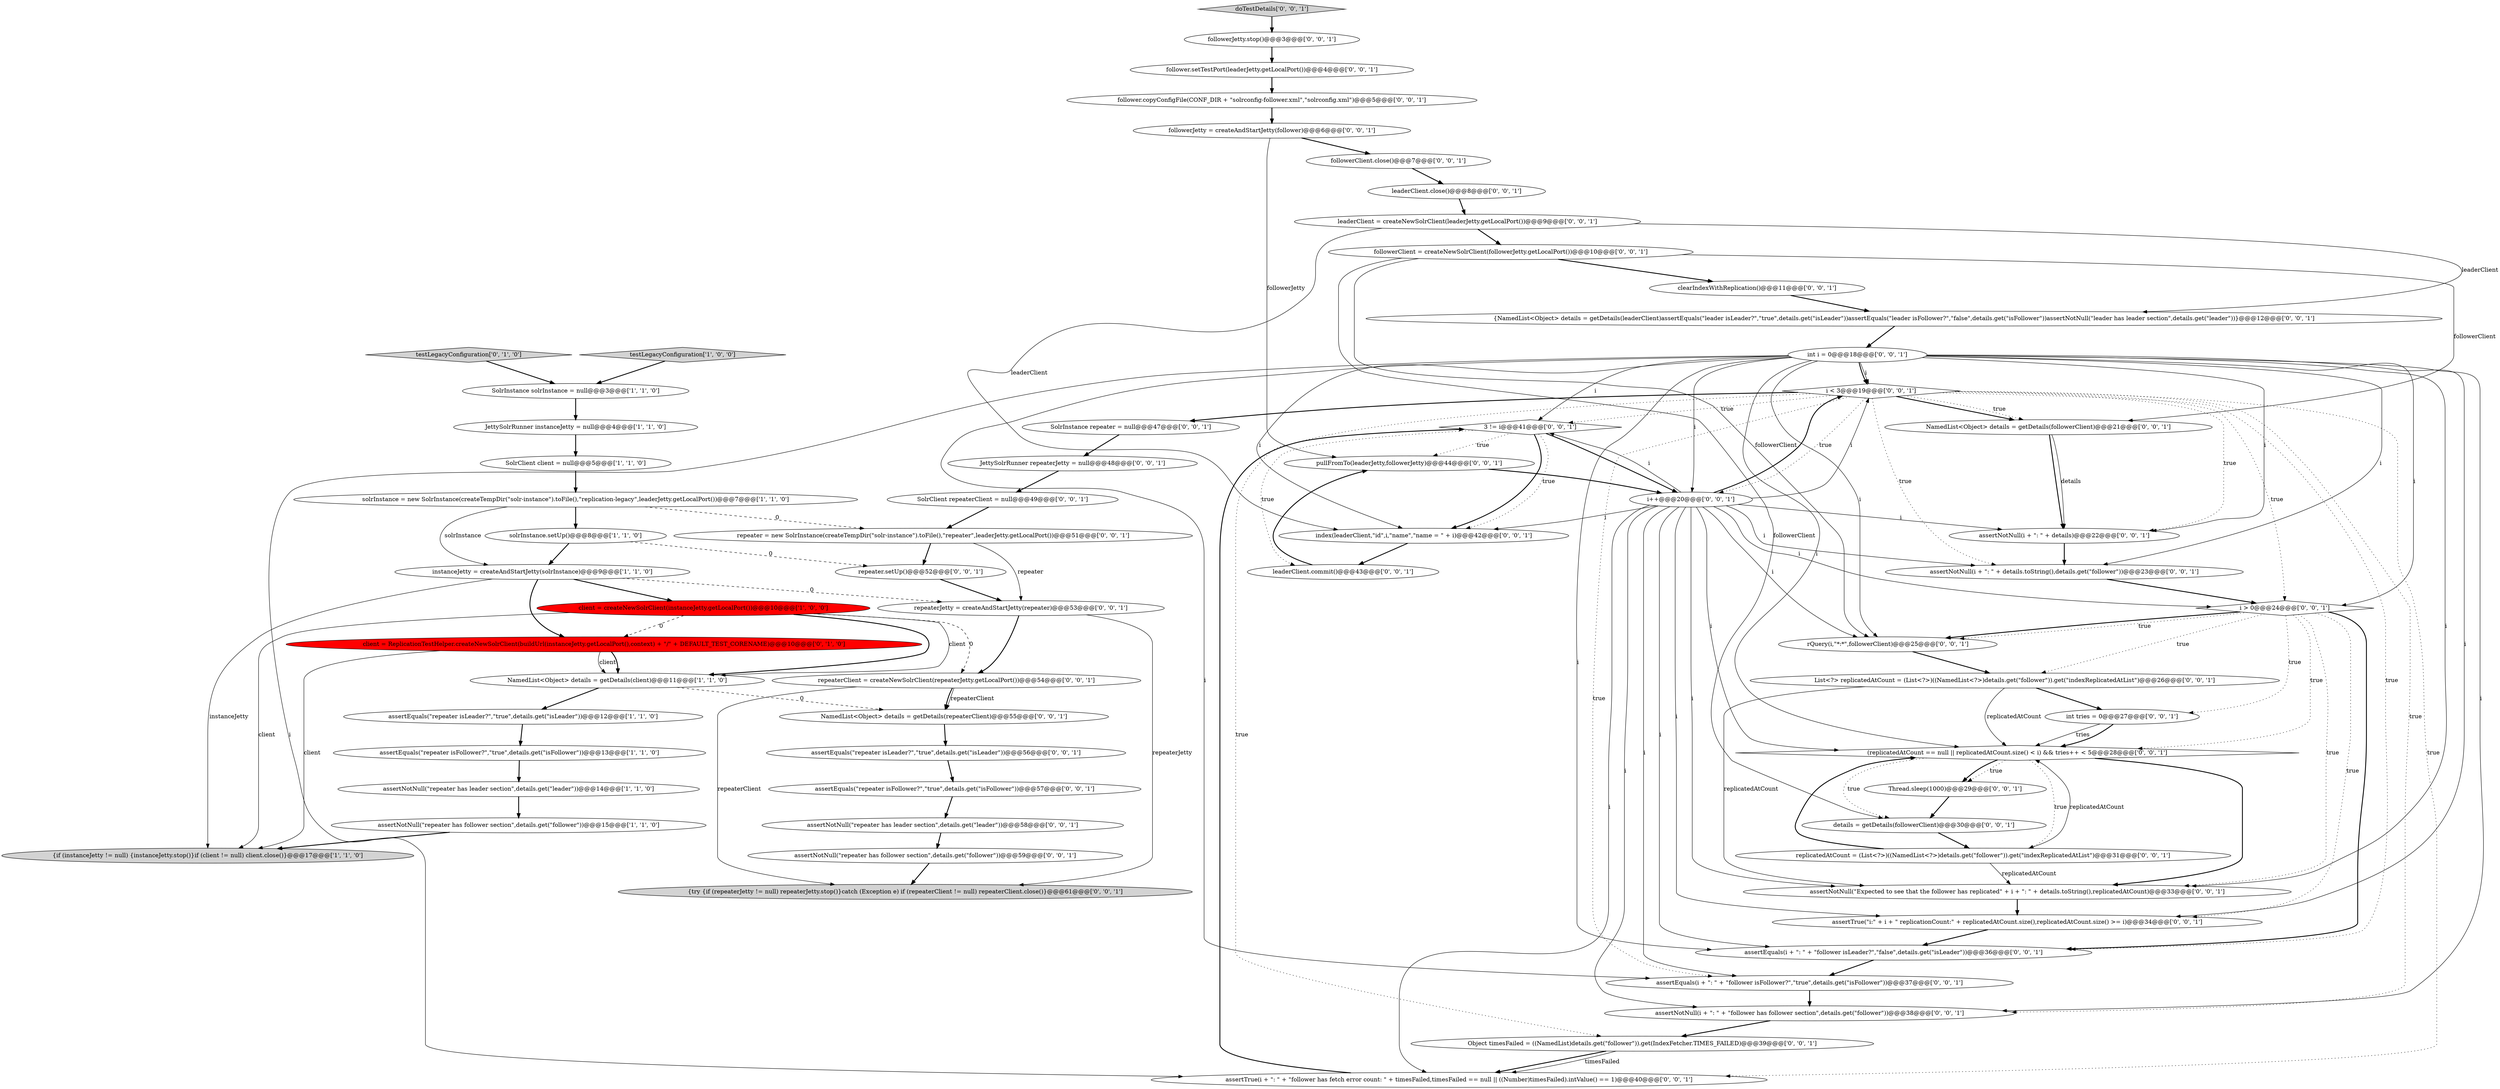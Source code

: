 digraph {
63 [style = filled, label = "NamedList<Object> details = getDetails(repeaterClient)@@@55@@@['0', '0', '1']", fillcolor = white, shape = ellipse image = "AAA0AAABBB3BBB"];
36 [style = filled, label = "replicatedAtCount = (List<?>)((NamedList<?>)details.get(\"follower\")).get(\"indexReplicatedAtList\")@@@31@@@['0', '0', '1']", fillcolor = white, shape = ellipse image = "AAA0AAABBB3BBB"];
57 [style = filled, label = "doTestDetails['0', '0', '1']", fillcolor = lightgray, shape = diamond image = "AAA0AAABBB3BBB"];
13 [style = filled, label = "SolrInstance solrInstance = null@@@3@@@['1', '1', '0']", fillcolor = white, shape = ellipse image = "AAA0AAABBB1BBB"];
22 [style = filled, label = "follower.setTestPort(leaderJetty.getLocalPort())@@@4@@@['0', '0', '1']", fillcolor = white, shape = ellipse image = "AAA0AAABBB3BBB"];
11 [style = filled, label = "testLegacyConfiguration['1', '0', '0']", fillcolor = lightgray, shape = diamond image = "AAA0AAABBB1BBB"];
44 [style = filled, label = "pullFromTo(leaderJetty,followerJetty)@@@44@@@['0', '0', '1']", fillcolor = white, shape = ellipse image = "AAA0AAABBB3BBB"];
8 [style = filled, label = "SolrClient client = null@@@5@@@['1', '1', '0']", fillcolor = white, shape = ellipse image = "AAA0AAABBB1BBB"];
24 [style = filled, label = "followerClient = createNewSolrClient(followerJetty.getLocalPort())@@@10@@@['0', '0', '1']", fillcolor = white, shape = ellipse image = "AAA0AAABBB3BBB"];
12 [style = filled, label = "assertEquals(\"repeater isLeader?\",\"true\",details.get(\"isLeader\"))@@@12@@@['1', '1', '0']", fillcolor = white, shape = ellipse image = "AAA0AAABBB1BBB"];
40 [style = filled, label = "leaderClient.close()@@@8@@@['0', '0', '1']", fillcolor = white, shape = ellipse image = "AAA0AAABBB3BBB"];
15 [style = filled, label = "client = ReplicationTestHelper.createNewSolrClient(buildUrl(instanceJetty.getLocalPort(),context) + \"/\" + DEFAULT_TEST_CORENAME)@@@10@@@['0', '1', '0']", fillcolor = red, shape = ellipse image = "AAA1AAABBB2BBB"];
49 [style = filled, label = "SolrClient repeaterClient = null@@@49@@@['0', '0', '1']", fillcolor = white, shape = ellipse image = "AAA0AAABBB3BBB"];
5 [style = filled, label = "instanceJetty = createAndStartJetty(solrInstance)@@@9@@@['1', '1', '0']", fillcolor = white, shape = ellipse image = "AAA0AAABBB1BBB"];
54 [style = filled, label = "3 != i@@@41@@@['0', '0', '1']", fillcolor = white, shape = diamond image = "AAA0AAABBB3BBB"];
48 [style = filled, label = "followerJetty = createAndStartJetty(follower)@@@6@@@['0', '0', '1']", fillcolor = white, shape = ellipse image = "AAA0AAABBB3BBB"];
3 [style = filled, label = "solrInstance.setUp()@@@8@@@['1', '1', '0']", fillcolor = white, shape = ellipse image = "AAA0AAABBB1BBB"];
14 [style = filled, label = "testLegacyConfiguration['0', '1', '0']", fillcolor = lightgray, shape = diamond image = "AAA0AAABBB2BBB"];
28 [style = filled, label = "leaderClient = createNewSolrClient(leaderJetty.getLocalPort())@@@9@@@['0', '0', '1']", fillcolor = white, shape = ellipse image = "AAA0AAABBB3BBB"];
37 [style = filled, label = "followerJetty.stop()@@@3@@@['0', '0', '1']", fillcolor = white, shape = ellipse image = "AAA0AAABBB3BBB"];
9 [style = filled, label = "assertNotNull(\"repeater has follower section\",details.get(\"follower\"))@@@15@@@['1', '1', '0']", fillcolor = white, shape = ellipse image = "AAA0AAABBB1BBB"];
35 [style = filled, label = "i++@@@20@@@['0', '0', '1']", fillcolor = white, shape = ellipse image = "AAA0AAABBB3BBB"];
20 [style = filled, label = "assertEquals(\"repeater isLeader?\",\"true\",details.get(\"isLeader\"))@@@56@@@['0', '0', '1']", fillcolor = white, shape = ellipse image = "AAA0AAABBB3BBB"];
27 [style = filled, label = "Object timesFailed = ((NamedList)details.get(\"follower\")).get(IndexFetcher.TIMES_FAILED)@@@39@@@['0', '0', '1']", fillcolor = white, shape = ellipse image = "AAA0AAABBB3BBB"];
53 [style = filled, label = "assertNotNull(i + \": \" + details.toString(),details.get(\"follower\"))@@@23@@@['0', '0', '1']", fillcolor = white, shape = ellipse image = "AAA0AAABBB3BBB"];
16 [style = filled, label = "assertNotNull(\"repeater has leader section\",details.get(\"leader\"))@@@58@@@['0', '0', '1']", fillcolor = white, shape = ellipse image = "AAA0AAABBB3BBB"];
19 [style = filled, label = "{NamedList<Object> details = getDetails(leaderClient)assertEquals(\"leader isLeader?\",\"true\",details.get(\"isLeader\"))assertEquals(\"leader isFollower?\",\"false\",details.get(\"isFollower\"))assertNotNull(\"leader has leader section\",details.get(\"leader\"))}@@@12@@@['0', '0', '1']", fillcolor = white, shape = ellipse image = "AAA0AAABBB3BBB"];
32 [style = filled, label = "details = getDetails(followerClient)@@@30@@@['0', '0', '1']", fillcolor = white, shape = ellipse image = "AAA0AAABBB3BBB"];
7 [style = filled, label = "{if (instanceJetty != null) {instanceJetty.stop()}if (client != null) client.close()}@@@17@@@['1', '1', '0']", fillcolor = lightgray, shape = ellipse image = "AAA0AAABBB1BBB"];
61 [style = filled, label = "(replicatedAtCount == null || replicatedAtCount.size() < i) && tries++ < 5@@@28@@@['0', '0', '1']", fillcolor = white, shape = diamond image = "AAA0AAABBB3BBB"];
62 [style = filled, label = "assertNotNull(\"Expected to see that the follower has replicated\" + i + \": \" + details.toString(),replicatedAtCount)@@@33@@@['0', '0', '1']", fillcolor = white, shape = ellipse image = "AAA0AAABBB3BBB"];
33 [style = filled, label = "assertEquals(i + \": \" + \"follower isFollower?\",\"true\",details.get(\"isFollower\"))@@@37@@@['0', '0', '1']", fillcolor = white, shape = ellipse image = "AAA0AAABBB3BBB"];
52 [style = filled, label = "i < 3@@@19@@@['0', '0', '1']", fillcolor = white, shape = diamond image = "AAA0AAABBB3BBB"];
17 [style = filled, label = "assertNotNull(i + \": \" + details)@@@22@@@['0', '0', '1']", fillcolor = white, shape = ellipse image = "AAA0AAABBB3BBB"];
47 [style = filled, label = "assertTrue(i + \": \" + \"follower has fetch error count: \" + timesFailed,timesFailed == null || ((Number)timesFailed).intValue() == 1)@@@40@@@['0', '0', '1']", fillcolor = white, shape = ellipse image = "AAA0AAABBB3BBB"];
26 [style = filled, label = "NamedList<Object> details = getDetails(followerClient)@@@21@@@['0', '0', '1']", fillcolor = white, shape = ellipse image = "AAA0AAABBB3BBB"];
34 [style = filled, label = "leaderClient.commit()@@@43@@@['0', '0', '1']", fillcolor = white, shape = ellipse image = "AAA0AAABBB3BBB"];
43 [style = filled, label = "assertNotNull(i + \": \" + \"follower has follower section\",details.get(\"follower\"))@@@38@@@['0', '0', '1']", fillcolor = white, shape = ellipse image = "AAA0AAABBB3BBB"];
56 [style = filled, label = "assertNotNull(\"repeater has follower section\",details.get(\"follower\"))@@@59@@@['0', '0', '1']", fillcolor = white, shape = ellipse image = "AAA0AAABBB3BBB"];
21 [style = filled, label = "assertTrue(\"i:\" + i + \" replicationCount:\" + replicatedAtCount.size(),replicatedAtCount.size() >= i)@@@34@@@['0', '0', '1']", fillcolor = white, shape = ellipse image = "AAA0AAABBB3BBB"];
55 [style = filled, label = "repeater = new SolrInstance(createTempDir(\"solr-instance\").toFile(),\"repeater\",leaderJetty.getLocalPort())@@@51@@@['0', '0', '1']", fillcolor = white, shape = ellipse image = "AAA0AAABBB3BBB"];
42 [style = filled, label = "{try {if (repeaterJetty != null) repeaterJetty.stop()}catch (Exception e) if (repeaterClient != null) repeaterClient.close()}@@@61@@@['0', '0', '1']", fillcolor = lightgray, shape = ellipse image = "AAA0AAABBB3BBB"];
29 [style = filled, label = "repeater.setUp()@@@52@@@['0', '0', '1']", fillcolor = white, shape = ellipse image = "AAA0AAABBB3BBB"];
45 [style = filled, label = "follower.copyConfigFile(CONF_DIR + \"solrconfig-follower.xml\",\"solrconfig.xml\")@@@5@@@['0', '0', '1']", fillcolor = white, shape = ellipse image = "AAA0AAABBB3BBB"];
4 [style = filled, label = "JettySolrRunner instanceJetty = null@@@4@@@['1', '1', '0']", fillcolor = white, shape = ellipse image = "AAA0AAABBB1BBB"];
25 [style = filled, label = "int i = 0@@@18@@@['0', '0', '1']", fillcolor = white, shape = ellipse image = "AAA0AAABBB3BBB"];
30 [style = filled, label = "index(leaderClient,\"id\",i,\"name\",\"name = \" + i)@@@42@@@['0', '0', '1']", fillcolor = white, shape = ellipse image = "AAA0AAABBB3BBB"];
23 [style = filled, label = "followerClient.close()@@@7@@@['0', '0', '1']", fillcolor = white, shape = ellipse image = "AAA0AAABBB3BBB"];
31 [style = filled, label = "List<?> replicatedAtCount = (List<?>)((NamedList<?>)details.get(\"follower\")).get(\"indexReplicatedAtList\")@@@26@@@['0', '0', '1']", fillcolor = white, shape = ellipse image = "AAA0AAABBB3BBB"];
41 [style = filled, label = "SolrInstance repeater = null@@@47@@@['0', '0', '1']", fillcolor = white, shape = ellipse image = "AAA0AAABBB3BBB"];
51 [style = filled, label = "assertEquals(i + \": \" + \"follower isLeader?\",\"false\",details.get(\"isLeader\"))@@@36@@@['0', '0', '1']", fillcolor = white, shape = ellipse image = "AAA0AAABBB3BBB"];
38 [style = filled, label = "int tries = 0@@@27@@@['0', '0', '1']", fillcolor = white, shape = ellipse image = "AAA0AAABBB3BBB"];
58 [style = filled, label = "i > 0@@@24@@@['0', '0', '1']", fillcolor = white, shape = diamond image = "AAA0AAABBB3BBB"];
39 [style = filled, label = "repeaterJetty = createAndStartJetty(repeater)@@@53@@@['0', '0', '1']", fillcolor = white, shape = ellipse image = "AAA0AAABBB3BBB"];
64 [style = filled, label = "JettySolrRunner repeaterJetty = null@@@48@@@['0', '0', '1']", fillcolor = white, shape = ellipse image = "AAA0AAABBB3BBB"];
10 [style = filled, label = "assertEquals(\"repeater isFollower?\",\"true\",details.get(\"isFollower\"))@@@13@@@['1', '1', '0']", fillcolor = white, shape = ellipse image = "AAA0AAABBB1BBB"];
6 [style = filled, label = "NamedList<Object> details = getDetails(client)@@@11@@@['1', '1', '0']", fillcolor = white, shape = ellipse image = "AAA0AAABBB1BBB"];
60 [style = filled, label = "Thread.sleep(1000)@@@29@@@['0', '0', '1']", fillcolor = white, shape = ellipse image = "AAA0AAABBB3BBB"];
18 [style = filled, label = "assertEquals(\"repeater isFollower?\",\"true\",details.get(\"isFollower\"))@@@57@@@['0', '0', '1']", fillcolor = white, shape = ellipse image = "AAA0AAABBB3BBB"];
46 [style = filled, label = "clearIndexWithReplication()@@@11@@@['0', '0', '1']", fillcolor = white, shape = ellipse image = "AAA0AAABBB3BBB"];
1 [style = filled, label = "solrInstance = new SolrInstance(createTempDir(\"solr-instance\").toFile(),\"replication-legacy\",leaderJetty.getLocalPort())@@@7@@@['1', '1', '0']", fillcolor = white, shape = ellipse image = "AAA0AAABBB1BBB"];
2 [style = filled, label = "client = createNewSolrClient(instanceJetty.getLocalPort())@@@10@@@['1', '0', '0']", fillcolor = red, shape = ellipse image = "AAA1AAABBB1BBB"];
50 [style = filled, label = "rQuery(i,\"*:*\",followerClient)@@@25@@@['0', '0', '1']", fillcolor = white, shape = ellipse image = "AAA0AAABBB3BBB"];
59 [style = filled, label = "repeaterClient = createNewSolrClient(repeaterJetty.getLocalPort())@@@54@@@['0', '0', '1']", fillcolor = white, shape = ellipse image = "AAA0AAABBB3BBB"];
0 [style = filled, label = "assertNotNull(\"repeater has leader section\",details.get(\"leader\"))@@@14@@@['1', '1', '0']", fillcolor = white, shape = ellipse image = "AAA0AAABBB1BBB"];
58->50 [style = bold, label=""];
1->55 [style = dashed, label="0"];
28->30 [style = solid, label="leaderClient"];
21->51 [style = bold, label=""];
25->52 [style = bold, label=""];
25->43 [style = solid, label="i"];
2->6 [style = solid, label="client"];
2->6 [style = bold, label=""];
39->59 [style = bold, label=""];
26->17 [style = solid, label="details"];
44->35 [style = bold, label=""];
35->51 [style = solid, label="i"];
60->32 [style = bold, label=""];
53->58 [style = bold, label=""];
5->15 [style = bold, label=""];
63->20 [style = bold, label=""];
61->36 [style = dotted, label="true"];
35->52 [style = solid, label="i"];
59->63 [style = solid, label="repeaterClient"];
52->51 [style = dotted, label="true"];
58->62 [style = dotted, label="true"];
31->62 [style = solid, label="replicatedAtCount"];
9->7 [style = bold, label=""];
45->48 [style = bold, label=""];
52->17 [style = dotted, label="true"];
49->55 [style = bold, label=""];
15->6 [style = solid, label="client"];
8->1 [style = bold, label=""];
17->53 [style = bold, label=""];
3->5 [style = bold, label=""];
12->10 [style = bold, label=""];
58->38 [style = dotted, label="true"];
41->64 [style = bold, label=""];
25->52 [style = solid, label="i"];
11->13 [style = bold, label=""];
35->33 [style = solid, label="i"];
4->8 [style = bold, label=""];
25->51 [style = solid, label="i"];
15->7 [style = solid, label="client"];
24->46 [style = bold, label=""];
35->30 [style = solid, label="i"];
26->17 [style = bold, label=""];
55->29 [style = bold, label=""];
29->39 [style = bold, label=""];
16->56 [style = bold, label=""];
25->35 [style = solid, label="i"];
35->21 [style = solid, label="i"];
58->21 [style = dotted, label="true"];
61->60 [style = dotted, label="true"];
5->39 [style = dashed, label="0"];
30->34 [style = bold, label=""];
19->25 [style = bold, label=""];
35->52 [style = bold, label=""];
2->15 [style = dashed, label="0"];
20->18 [style = bold, label=""];
47->54 [style = bold, label=""];
58->51 [style = bold, label=""];
50->31 [style = bold, label=""];
24->32 [style = solid, label="followerClient"];
43->27 [style = bold, label=""];
10->0 [style = bold, label=""];
59->63 [style = bold, label=""];
28->24 [style = bold, label=""];
32->36 [style = bold, label=""];
2->59 [style = dashed, label="0"];
46->19 [style = bold, label=""];
6->63 [style = dashed, label="0"];
27->47 [style = bold, label=""];
25->58 [style = solid, label="i"];
54->34 [style = dotted, label="true"];
25->54 [style = solid, label="i"];
52->26 [style = bold, label=""];
25->21 [style = solid, label="i"];
54->35 [style = bold, label=""];
57->37 [style = bold, label=""];
25->53 [style = solid, label="i"];
35->58 [style = solid, label="i"];
22->45 [style = bold, label=""];
54->44 [style = dotted, label="true"];
35->53 [style = solid, label="i"];
52->41 [style = bold, label=""];
1->3 [style = bold, label=""];
35->62 [style = solid, label="i"];
31->38 [style = bold, label=""];
25->47 [style = solid, label="i"];
25->62 [style = solid, label="i"];
52->53 [style = dotted, label="true"];
27->47 [style = solid, label="timesFailed"];
58->31 [style = dotted, label="true"];
37->22 [style = bold, label=""];
48->23 [style = bold, label=""];
25->30 [style = solid, label="i"];
38->61 [style = solid, label="tries"];
35->54 [style = solid, label="i"];
33->43 [style = bold, label=""];
34->44 [style = bold, label=""];
25->33 [style = solid, label="i"];
25->50 [style = solid, label="i"];
14->13 [style = bold, label=""];
5->7 [style = solid, label="instanceJetty"];
28->19 [style = solid, label="leaderClient"];
35->50 [style = solid, label="i"];
55->39 [style = solid, label="repeater"];
52->47 [style = dotted, label="true"];
52->54 [style = dotted, label="true"];
58->61 [style = dotted, label="true"];
61->62 [style = bold, label=""];
35->43 [style = solid, label="i"];
18->16 [style = bold, label=""];
6->12 [style = bold, label=""];
3->29 [style = dashed, label="0"];
48->44 [style = solid, label="followerJetty"];
0->9 [style = bold, label=""];
61->60 [style = bold, label=""];
25->61 [style = solid, label="i"];
52->33 [style = dotted, label="true"];
61->32 [style = dotted, label="true"];
52->43 [style = dotted, label="true"];
24->50 [style = solid, label="followerClient"];
31->61 [style = solid, label="replicatedAtCount"];
36->61 [style = solid, label="replicatedAtCount"];
54->30 [style = bold, label=""];
15->6 [style = bold, label=""];
40->28 [style = bold, label=""];
36->62 [style = solid, label="replicatedAtCount"];
38->61 [style = bold, label=""];
2->7 [style = solid, label="client"];
1->5 [style = solid, label="solrInstance"];
35->61 [style = solid, label="i"];
56->42 [style = bold, label=""];
52->27 [style = dotted, label="true"];
35->47 [style = solid, label="i"];
5->2 [style = bold, label=""];
35->17 [style = solid, label="i"];
58->50 [style = dotted, label="true"];
23->40 [style = bold, label=""];
52->58 [style = dotted, label="true"];
54->30 [style = dotted, label="true"];
39->42 [style = solid, label="repeaterJetty"];
24->26 [style = solid, label="followerClient"];
52->35 [style = dotted, label="true"];
59->42 [style = solid, label="repeaterClient"];
25->17 [style = solid, label="i"];
36->61 [style = bold, label=""];
64->49 [style = bold, label=""];
52->26 [style = dotted, label="true"];
13->4 [style = bold, label=""];
62->21 [style = bold, label=""];
51->33 [style = bold, label=""];
}
